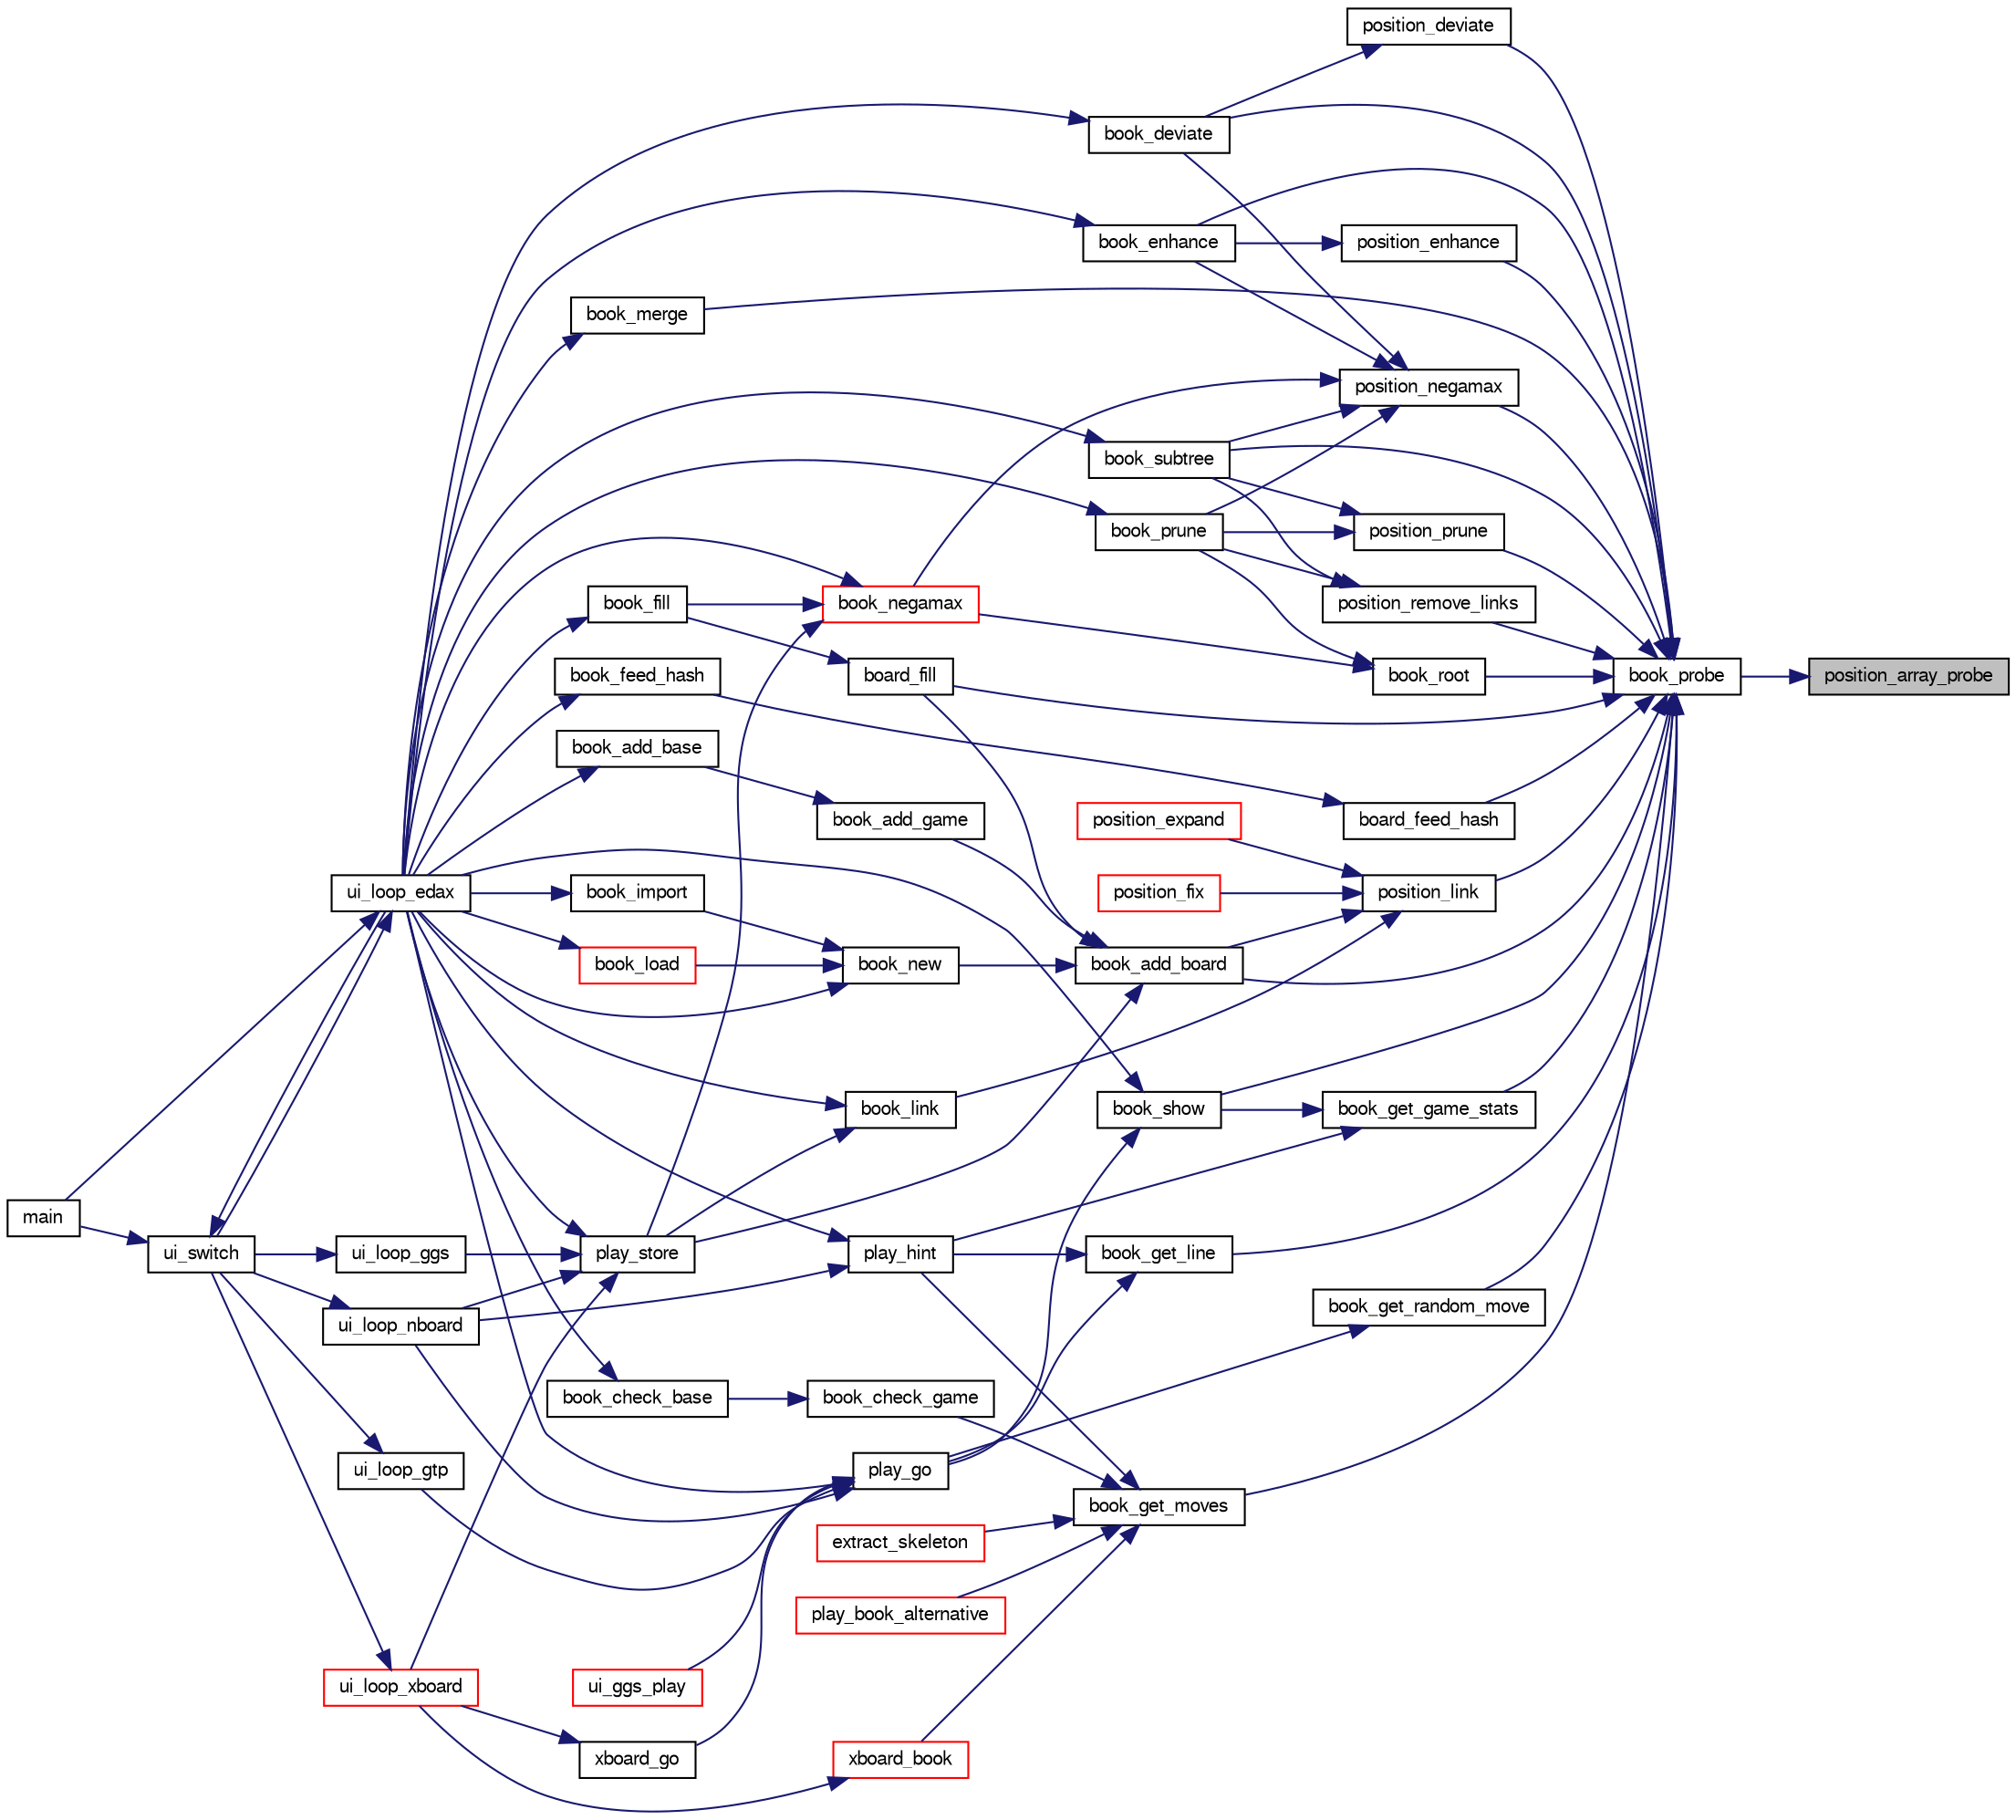 digraph "position_array_probe"
{
 // LATEX_PDF_SIZE
  bgcolor="transparent";
  edge [fontname="FreeSans",fontsize="10",labelfontname="FreeSans",labelfontsize="10"];
  node [fontname="FreeSans",fontsize="10",shape=record];
  rankdir="RL";
  Node1 [label="position_array_probe",height=0.2,width=0.4,color="black", fillcolor="grey75", style="filled", fontcolor="black",tooltip="Find a position in the array."];
  Node1 -> Node2 [dir="back",color="midnightblue",fontsize="10",style="solid",fontname="FreeSans"];
  Node2 [label="book_probe",height=0.2,width=0.4,color="black",URL="$book_8c.html#a0618aa17a7aef4ce9704705ab3f4a8fa",tooltip="Find a position in the book."];
  Node2 -> Node3 [dir="back",color="midnightblue",fontsize="10",style="solid",fontname="FreeSans"];
  Node3 [label="board_feed_hash",height=0.2,width=0.4,color="black",URL="$book_8c.html#a9c0c6a1b902182109525eb3e10db7cad",tooltip="Feed hash from a position."];
  Node3 -> Node4 [dir="back",color="midnightblue",fontsize="10",style="solid",fontname="FreeSans"];
  Node4 [label="book_feed_hash",height=0.2,width=0.4,color="black",URL="$book_8c.html#aab16bca1d8010c87a6c1fbca9497657c",tooltip="feed hash table from the opening book."];
  Node4 -> Node5 [dir="back",color="midnightblue",fontsize="10",style="solid",fontname="FreeSans"];
  Node5 [label="ui_loop_edax",height=0.2,width=0.4,color="black",URL="$edax_8c.html#a2354b96c7688bae32bedb6203d672f50",tooltip="Loop event."];
  Node5 -> Node6 [dir="back",color="midnightblue",fontsize="10",style="solid",fontname="FreeSans"];
  Node6 [label="main",height=0.2,width=0.4,color="black",URL="$main_8c.html#a3c04138a5bfe5d72780bb7e82a18e627",tooltip="edax main function."];
  Node5 -> Node7 [dir="back",color="midnightblue",fontsize="10",style="solid",fontname="FreeSans"];
  Node7 [label="ui_switch",height=0.2,width=0.4,color="black",URL="$ui_8c.html#a4234d6b0fd690186ef0ec2fc2eba2d4d",tooltip="Switch between different User Interface."];
  Node7 -> Node6 [dir="back",color="midnightblue",fontsize="10",style="solid",fontname="FreeSans"];
  Node7 -> Node5 [dir="back",color="midnightblue",fontsize="10",style="solid",fontname="FreeSans"];
  Node2 -> Node8 [dir="back",color="midnightblue",fontsize="10",style="solid",fontname="FreeSans"];
  Node8 [label="board_fill",height=0.2,width=0.4,color="black",URL="$book_8c.html#abdce4d74200559a64a4a498f952cfe96",tooltip="Fill the opening book."];
  Node8 -> Node9 [dir="back",color="midnightblue",fontsize="10",style="solid",fontname="FreeSans"];
  Node9 [label="book_fill",height=0.2,width=0.4,color="black",URL="$book_8c.html#a8b077347609455ad7b3647212dde9cff",tooltip="Fill a book."];
  Node9 -> Node5 [dir="back",color="midnightblue",fontsize="10",style="solid",fontname="FreeSans"];
  Node2 -> Node10 [dir="back",color="midnightblue",fontsize="10",style="solid",fontname="FreeSans"];
  Node10 [label="book_add_board",height=0.2,width=0.4,color="black",URL="$book_8c.html#a429dbc3a206062b05e0e9da5f6fd8452",tooltip="Add a position."];
  Node10 -> Node8 [dir="back",color="midnightblue",fontsize="10",style="solid",fontname="FreeSans"];
  Node10 -> Node11 [dir="back",color="midnightblue",fontsize="10",style="solid",fontname="FreeSans"];
  Node11 [label="book_add_game",height=0.2,width=0.4,color="black",URL="$book_8c.html#aea8461bde1df7dad3d55f9589c1ed586",tooltip="Add positions from a game."];
  Node11 -> Node12 [dir="back",color="midnightblue",fontsize="10",style="solid",fontname="FreeSans"];
  Node12 [label="book_add_base",height=0.2,width=0.4,color="black",URL="$book_8c.html#af1d5717ff0e5c8adb16ec5f86197cc33",tooltip="Add positions from a game database."];
  Node12 -> Node5 [dir="back",color="midnightblue",fontsize="10",style="solid",fontname="FreeSans"];
  Node10 -> Node13 [dir="back",color="midnightblue",fontsize="10",style="solid",fontname="FreeSans"];
  Node13 [label="book_new",height=0.2,width=0.4,color="black",URL="$book_8c.html#ad5b3cab81d4692d626c6f7c6d9de87e5",tooltip="Create a new opening book."];
  Node13 -> Node14 [dir="back",color="midnightblue",fontsize="10",style="solid",fontname="FreeSans"];
  Node14 [label="book_import",height=0.2,width=0.4,color="black",URL="$book_8c.html#a4712b08434258f4d8d8808cc6ce94914",tooltip="Import an opening book."];
  Node14 -> Node5 [dir="back",color="midnightblue",fontsize="10",style="solid",fontname="FreeSans"];
  Node13 -> Node15 [dir="back",color="midnightblue",fontsize="10",style="solid",fontname="FreeSans"];
  Node15 [label="book_load",height=0.2,width=0.4,color="red",URL="$book_8c.html#ae4908276236d3d01b1368df695396207",tooltip="Load the opening book."];
  Node15 -> Node5 [dir="back",color="midnightblue",fontsize="10",style="solid",fontname="FreeSans"];
  Node13 -> Node5 [dir="back",color="midnightblue",fontsize="10",style="solid",fontname="FreeSans"];
  Node10 -> Node21 [dir="back",color="midnightblue",fontsize="10",style="solid",fontname="FreeSans"];
  Node21 [label="play_store",height=0.2,width=0.4,color="black",URL="$play_8c.html#a050579c3f94a2d5990bc186369ad7980",tooltip="store the game into the opening book"];
  Node21 -> Node5 [dir="back",color="midnightblue",fontsize="10",style="solid",fontname="FreeSans"];
  Node21 -> Node22 [dir="back",color="midnightblue",fontsize="10",style="solid",fontname="FreeSans"];
  Node22 [label="ui_loop_ggs",height=0.2,width=0.4,color="black",URL="$ggs_8c.html#a245d5c8f964506584b8d505c7305eb94",tooltip="ui_loop_ggs"];
  Node22 -> Node7 [dir="back",color="midnightblue",fontsize="10",style="solid",fontname="FreeSans"];
  Node21 -> Node23 [dir="back",color="midnightblue",fontsize="10",style="solid",fontname="FreeSans"];
  Node23 [label="ui_loop_nboard",height=0.2,width=0.4,color="black",URL="$nboard_8c.html#a13ec69450a157e8cbf526b11d1a27be6",tooltip="Loop event."];
  Node23 -> Node7 [dir="back",color="midnightblue",fontsize="10",style="solid",fontname="FreeSans"];
  Node21 -> Node24 [dir="back",color="midnightblue",fontsize="10",style="solid",fontname="FreeSans"];
  Node24 [label="ui_loop_xboard",height=0.2,width=0.4,color="red",URL="$ui_8h.html#af80ec70d3d08eb4c17c84d3997aaba0f",tooltip="Loop event."];
  Node24 -> Node7 [dir="back",color="midnightblue",fontsize="10",style="solid",fontname="FreeSans"];
  Node2 -> Node26 [dir="back",color="midnightblue",fontsize="10",style="solid",fontname="FreeSans"];
  Node26 [label="book_deviate",height=0.2,width=0.4,color="black",URL="$book_8c.html#ad3ff0b9b8333c6714cd23ca4ebb620b8",tooltip="Deviate a book."];
  Node26 -> Node5 [dir="back",color="midnightblue",fontsize="10",style="solid",fontname="FreeSans"];
  Node2 -> Node27 [dir="back",color="midnightblue",fontsize="10",style="solid",fontname="FreeSans"];
  Node27 [label="book_enhance",height=0.2,width=0.4,color="black",URL="$book_8c.html#a55c9eb657940f815d9be360f1f2b7aea",tooltip="Enhance a book."];
  Node27 -> Node5 [dir="back",color="midnightblue",fontsize="10",style="solid",fontname="FreeSans"];
  Node2 -> Node28 [dir="back",color="midnightblue",fontsize="10",style="solid",fontname="FreeSans"];
  Node28 [label="book_get_game_stats",height=0.2,width=0.4,color="black",URL="$book_8c.html#aa7c2d0e635012ae756261619a1188e5c",tooltip="Get game statistics from a position."];
  Node28 -> Node29 [dir="back",color="midnightblue",fontsize="10",style="solid",fontname="FreeSans"];
  Node29 [label="book_show",height=0.2,width=0.4,color="black",URL="$book_8c.html#a393a42eb1a3ce423cad7df4eb4ffaac4",tooltip="Display a position from the book."];
  Node29 -> Node30 [dir="back",color="midnightblue",fontsize="10",style="solid",fontname="FreeSans"];
  Node30 [label="play_go",height=0.2,width=0.4,color="black",URL="$play_8c.html#aeba64a0b6660a04cff93da447da3f746",tooltip="Start thinking."];
  Node30 -> Node31 [dir="back",color="midnightblue",fontsize="10",style="solid",fontname="FreeSans"];
  Node31 [label="ui_ggs_play",height=0.2,width=0.4,color="red",URL="$ggs_8c.html#a55704d516945d0fc38a4aae02fca1bfe",tooltip="ui_ggs_play"];
  Node30 -> Node5 [dir="back",color="midnightblue",fontsize="10",style="solid",fontname="FreeSans"];
  Node30 -> Node34 [dir="back",color="midnightblue",fontsize="10",style="solid",fontname="FreeSans"];
  Node34 [label="ui_loop_gtp",height=0.2,width=0.4,color="black",URL="$gtp_8c.html#aa036470059be60da73acd63418093e1e",tooltip="Loop event."];
  Node34 -> Node7 [dir="back",color="midnightblue",fontsize="10",style="solid",fontname="FreeSans"];
  Node30 -> Node23 [dir="back",color="midnightblue",fontsize="10",style="solid",fontname="FreeSans"];
  Node30 -> Node35 [dir="back",color="midnightblue",fontsize="10",style="solid",fontname="FreeSans"];
  Node35 [label="xboard_go",height=0.2,width=0.4,color="black",URL="$xboard_8c.html#ac3cbe43d38c75f78ef60f463f91bf3fe",tooltip=" "];
  Node35 -> Node24 [dir="back",color="midnightblue",fontsize="10",style="solid",fontname="FreeSans"];
  Node29 -> Node5 [dir="back",color="midnightblue",fontsize="10",style="solid",fontname="FreeSans"];
  Node28 -> Node36 [dir="back",color="midnightblue",fontsize="10",style="solid",fontname="FreeSans"];
  Node36 [label="play_hint",height=0.2,width=0.4,color="black",URL="$play_8c.html#a331a1824215c3c7be0241fe0e2d4da57",tooltip="Start thinking."];
  Node36 -> Node5 [dir="back",color="midnightblue",fontsize="10",style="solid",fontname="FreeSans"];
  Node36 -> Node23 [dir="back",color="midnightblue",fontsize="10",style="solid",fontname="FreeSans"];
  Node2 -> Node37 [dir="back",color="midnightblue",fontsize="10",style="solid",fontname="FreeSans"];
  Node37 [label="book_get_line",height=0.2,width=0.4,color="black",URL="$book_8c.html#a5c4b33003cbd770b19d394d4f6dd6a4f",tooltip="Get a variation from the book."];
  Node37 -> Node30 [dir="back",color="midnightblue",fontsize="10",style="solid",fontname="FreeSans"];
  Node37 -> Node36 [dir="back",color="midnightblue",fontsize="10",style="solid",fontname="FreeSans"];
  Node2 -> Node38 [dir="back",color="midnightblue",fontsize="10",style="solid",fontname="FreeSans"];
  Node38 [label="book_get_moves",height=0.2,width=0.4,color="black",URL="$book_8c.html#aa1610f481122264992eac876893fdf35",tooltip="Get a list of moves from the book."];
  Node38 -> Node39 [dir="back",color="midnightblue",fontsize="10",style="solid",fontname="FreeSans"];
  Node39 [label="book_check_game",height=0.2,width=0.4,color="black",URL="$book_8c.html#a8996ed1153616ffa18e6819b88e106c9",tooltip="Check positions from a game."];
  Node39 -> Node40 [dir="back",color="midnightblue",fontsize="10",style="solid",fontname="FreeSans"];
  Node40 [label="book_check_base",height=0.2,width=0.4,color="black",URL="$book_8c.html#a1a212c1d3af5bc7a9183a3de0ab9cb90",tooltip="Check positions from a game database."];
  Node40 -> Node5 [dir="back",color="midnightblue",fontsize="10",style="solid",fontname="FreeSans"];
  Node38 -> Node41 [dir="back",color="midnightblue",fontsize="10",style="solid",fontname="FreeSans"];
  Node41 [label="extract_skeleton",height=0.2,width=0.4,color="red",URL="$book_8c.html#a65253e739b9201531bad8dc071d24d11",tooltip="Extract book lines to a game base."];
  Node38 -> Node43 [dir="back",color="midnightblue",fontsize="10",style="solid",fontname="FreeSans"];
  Node43 [label="play_book_alternative",height=0.2,width=0.4,color="red",URL="$play_8c.html#a0a53dfd153477f6332c030733e3a2d56",tooltip="Seek for the best alternative move from the opening book."];
  Node38 -> Node36 [dir="back",color="midnightblue",fontsize="10",style="solid",fontname="FreeSans"];
  Node38 -> Node45 [dir="back",color="midnightblue",fontsize="10",style="solid",fontname="FreeSans"];
  Node45 [label="xboard_book",height=0.2,width=0.4,color="red",URL="$xboard_8c.html#a498d40e5c213c58ed6f986dbe834048b",tooltip="Send a move from the book, if available."];
  Node45 -> Node24 [dir="back",color="midnightblue",fontsize="10",style="solid",fontname="FreeSans"];
  Node2 -> Node46 [dir="back",color="midnightblue",fontsize="10",style="solid",fontname="FreeSans"];
  Node46 [label="book_get_random_move",height=0.2,width=0.4,color="black",URL="$book_8c.html#a71ddeb4c807f9833f5e8507ba9dab350",tooltip="Get a move at random from the opening book."];
  Node46 -> Node30 [dir="back",color="midnightblue",fontsize="10",style="solid",fontname="FreeSans"];
  Node2 -> Node47 [dir="back",color="midnightblue",fontsize="10",style="solid",fontname="FreeSans"];
  Node47 [label="book_merge",height=0.2,width=0.4,color="black",URL="$book_8c.html#aa496342cb2a666bd18913b11c337347c",tooltip="Merge two opening books."];
  Node47 -> Node5 [dir="back",color="midnightblue",fontsize="10",style="solid",fontname="FreeSans"];
  Node2 -> Node48 [dir="back",color="midnightblue",fontsize="10",style="solid",fontname="FreeSans"];
  Node48 [label="book_root",height=0.2,width=0.4,color="black",URL="$book_8c.html#a15fb375522cfce3cca97b01d84fab40d",tooltip="Find the initial position in the book."];
  Node48 -> Node49 [dir="back",color="midnightblue",fontsize="10",style="solid",fontname="FreeSans"];
  Node49 [label="book_negamax",height=0.2,width=0.4,color="red",URL="$book_8c.html#a70ff66707cb4b7eafd4d09668f5dcfb5",tooltip="Negamax a book."];
  Node49 -> Node9 [dir="back",color="midnightblue",fontsize="10",style="solid",fontname="FreeSans"];
  Node49 -> Node21 [dir="back",color="midnightblue",fontsize="10",style="solid",fontname="FreeSans"];
  Node49 -> Node5 [dir="back",color="midnightblue",fontsize="10",style="solid",fontname="FreeSans"];
  Node48 -> Node51 [dir="back",color="midnightblue",fontsize="10",style="solid",fontname="FreeSans"];
  Node51 [label="book_prune",height=0.2,width=0.4,color="black",URL="$book_8c.html#ab50384fa046cdc1e2c4b160aef84cf6a",tooltip="Prune a book."];
  Node51 -> Node5 [dir="back",color="midnightblue",fontsize="10",style="solid",fontname="FreeSans"];
  Node2 -> Node29 [dir="back",color="midnightblue",fontsize="10",style="solid",fontname="FreeSans"];
  Node2 -> Node52 [dir="back",color="midnightblue",fontsize="10",style="solid",fontname="FreeSans"];
  Node52 [label="book_subtree",height=0.2,width=0.4,color="black",URL="$book_8c.html#a54e2a9a31eaf5be229ebfb49e200065b",tooltip="Prune a book."];
  Node52 -> Node5 [dir="back",color="midnightblue",fontsize="10",style="solid",fontname="FreeSans"];
  Node2 -> Node53 [dir="back",color="midnightblue",fontsize="10",style="solid",fontname="FreeSans"];
  Node53 [label="position_deviate",height=0.2,width=0.4,color="black",URL="$book_8c.html#ae9ee489a468274fd83808c53da0418c9",tooltip="Deviate a position."];
  Node53 -> Node26 [dir="back",color="midnightblue",fontsize="10",style="solid",fontname="FreeSans"];
  Node2 -> Node54 [dir="back",color="midnightblue",fontsize="10",style="solid",fontname="FreeSans"];
  Node54 [label="position_enhance",height=0.2,width=0.4,color="black",URL="$book_8c.html#ae7bdabeabfe76594a8c99bcdb98dedff",tooltip="Enhance a position."];
  Node54 -> Node27 [dir="back",color="midnightblue",fontsize="10",style="solid",fontname="FreeSans"];
  Node2 -> Node55 [dir="back",color="midnightblue",fontsize="10",style="solid",fontname="FreeSans"];
  Node55 [label="position_link",height=0.2,width=0.4,color="black",URL="$book_8c.html#a019aa7c08d4071fc2afc5c4a01777699",tooltip="Link a position."];
  Node55 -> Node10 [dir="back",color="midnightblue",fontsize="10",style="solid",fontname="FreeSans"];
  Node55 -> Node56 [dir="back",color="midnightblue",fontsize="10",style="solid",fontname="FreeSans"];
  Node56 [label="book_link",height=0.2,width=0.4,color="black",URL="$book_8c.html#aa6ed7f52fa850a997e7d4290bfbc5675",tooltip="Link a book."];
  Node56 -> Node21 [dir="back",color="midnightblue",fontsize="10",style="solid",fontname="FreeSans"];
  Node56 -> Node5 [dir="back",color="midnightblue",fontsize="10",style="solid",fontname="FreeSans"];
  Node55 -> Node57 [dir="back",color="midnightblue",fontsize="10",style="solid",fontname="FreeSans"];
  Node57 [label="position_expand",height=0.2,width=0.4,color="red",URL="$book_8c.html#a3d3386302ce5a1f050ca860bcf8c2ce6",tooltip="Expand a position."];
  Node55 -> Node59 [dir="back",color="midnightblue",fontsize="10",style="solid",fontname="FreeSans"];
  Node59 [label="position_fix",height=0.2,width=0.4,color="red",URL="$book_8c.html#a2ed2c1217479c4fbf492246c22b28199",tooltip="Fix a position."];
  Node2 -> Node61 [dir="back",color="midnightblue",fontsize="10",style="solid",fontname="FreeSans"];
  Node61 [label="position_negamax",height=0.2,width=0.4,color="black",URL="$book_8c.html#a0f9f396689401dd6b9b1e3cc8cc26ab1",tooltip="Negamax a position."];
  Node61 -> Node26 [dir="back",color="midnightblue",fontsize="10",style="solid",fontname="FreeSans"];
  Node61 -> Node27 [dir="back",color="midnightblue",fontsize="10",style="solid",fontname="FreeSans"];
  Node61 -> Node49 [dir="back",color="midnightblue",fontsize="10",style="solid",fontname="FreeSans"];
  Node61 -> Node51 [dir="back",color="midnightblue",fontsize="10",style="solid",fontname="FreeSans"];
  Node61 -> Node52 [dir="back",color="midnightblue",fontsize="10",style="solid",fontname="FreeSans"];
  Node2 -> Node62 [dir="back",color="midnightblue",fontsize="10",style="solid",fontname="FreeSans"];
  Node62 [label="position_prune",height=0.2,width=0.4,color="black",URL="$book_8c.html#a7e9f0294a921db58731bfe94cd5e4579",tooltip="Prune a position."];
  Node62 -> Node51 [dir="back",color="midnightblue",fontsize="10",style="solid",fontname="FreeSans"];
  Node62 -> Node52 [dir="back",color="midnightblue",fontsize="10",style="solid",fontname="FreeSans"];
  Node2 -> Node63 [dir="back",color="midnightblue",fontsize="10",style="solid",fontname="FreeSans"];
  Node63 [label="position_remove_links",height=0.2,width=0.4,color="black",URL="$book_8c.html#a0c59fcff017f462d3cabbd2289876a02",tooltip="Remove bad links after book pruning."];
  Node63 -> Node51 [dir="back",color="midnightblue",fontsize="10",style="solid",fontname="FreeSans"];
  Node63 -> Node52 [dir="back",color="midnightblue",fontsize="10",style="solid",fontname="FreeSans"];
}

